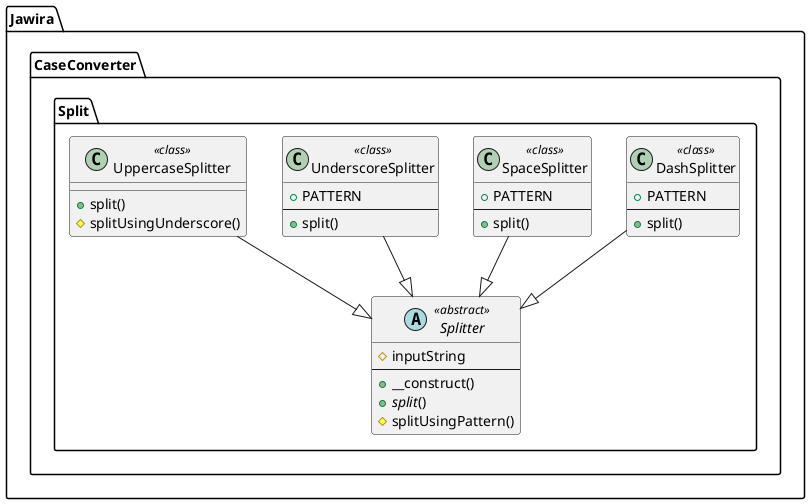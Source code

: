 @startuml
namespace Jawira.CaseConverter.Split  {
	class DashSplitter << class >> {
		+PATTERN
		--
		+split()
	}
	abstract Splitter << abstract >> {
		#inputString
		--
		+__construct()
		+<i>split</i>()
		#splitUsingPattern()
	}
	class SpaceSplitter << class >> {
		+PATTERN
		--
		+split()
	}
	class UnderscoreSplitter << class >> {
		+PATTERN
		--
		+split()
	}
	class UppercaseSplitter << class >> {
		+split()
		#splitUsingUnderscore()
	}
}
Jawira.CaseConverter.Split.DashSplitter --|> Jawira.CaseConverter.Split.Splitter
Jawira.CaseConverter.Split.SpaceSplitter --|> Jawira.CaseConverter.Split.Splitter
Jawira.CaseConverter.Split.UnderscoreSplitter --|> Jawira.CaseConverter.Split.Splitter
Jawira.CaseConverter.Split.UppercaseSplitter --|> Jawira.CaseConverter.Split.Splitter
@enduml

